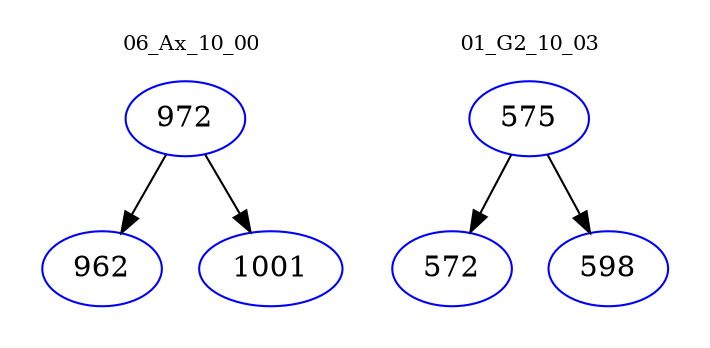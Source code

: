 digraph{
subgraph cluster_0 {
color = white
label = "06_Ax_10_00";
fontsize=10;
T0_972 [label="972", color="blue"]
T0_972 -> T0_962 [color="black"]
T0_962 [label="962", color="blue"]
T0_972 -> T0_1001 [color="black"]
T0_1001 [label="1001", color="blue"]
}
subgraph cluster_1 {
color = white
label = "01_G2_10_03";
fontsize=10;
T1_575 [label="575", color="blue"]
T1_575 -> T1_572 [color="black"]
T1_572 [label="572", color="blue"]
T1_575 -> T1_598 [color="black"]
T1_598 [label="598", color="blue"]
}
}
